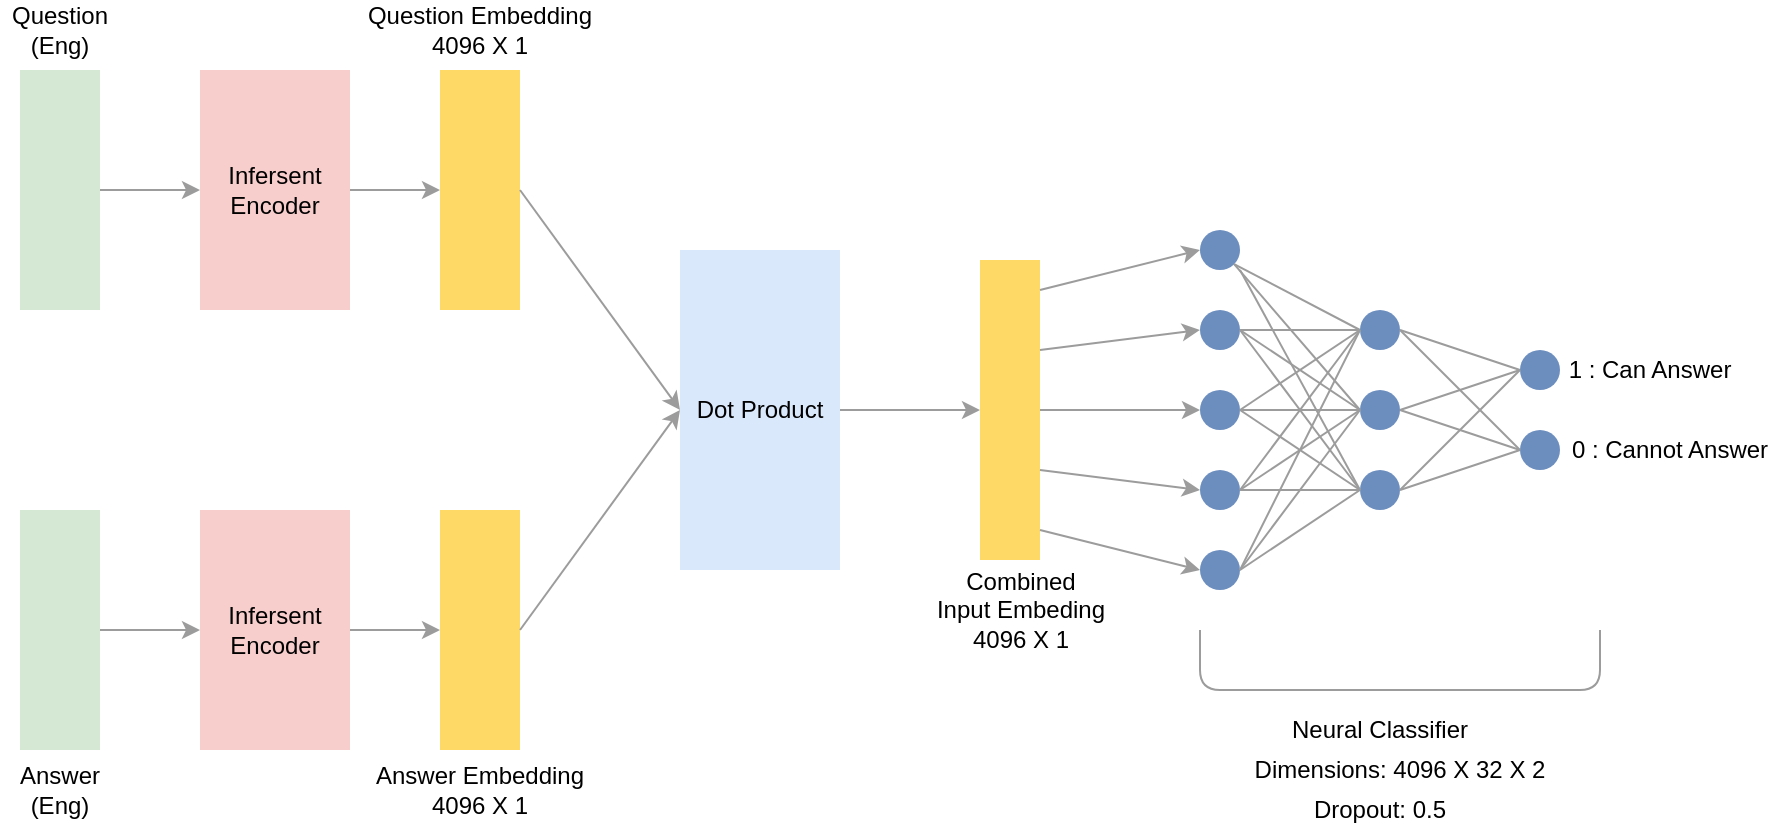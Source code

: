 <mxfile version="12.4.1" type="device" pages="1"><diagram id="Br2HoSXDiXTu1i8IESpw" name="Page-1"><mxGraphModel dx="946" dy="631" grid="1" gridSize="10" guides="1" tooltips="1" connect="1" arrows="1" fold="1" page="1" pageScale="1" pageWidth="850" pageHeight="1100" math="0" shadow="0"><root><mxCell id="0"/><mxCell id="1" parent="0"/><mxCell id="sC4DoFY1oiJgJCGWI0Rz-1" value="" style="ellipse;whiteSpace=wrap;html=1;aspect=fixed;fillColor=#6C8EBF;strokeColor=none;" parent="1" vertex="1"><mxGeometry x="600" y="160" width="20" height="20" as="geometry"/></mxCell><mxCell id="sC4DoFY1oiJgJCGWI0Rz-2" value="" style="ellipse;whiteSpace=wrap;html=1;aspect=fixed;fillColor=#6C8EBF;strokeColor=none;" parent="1" vertex="1"><mxGeometry x="600" y="200" width="20" height="20" as="geometry"/></mxCell><mxCell id="sC4DoFY1oiJgJCGWI0Rz-3" value="" style="ellipse;whiteSpace=wrap;html=1;aspect=fixed;fillColor=#6C8EBF;strokeColor=none;" parent="1" vertex="1"><mxGeometry x="600" y="240" width="20" height="20" as="geometry"/></mxCell><mxCell id="sC4DoFY1oiJgJCGWI0Rz-4" value="" style="ellipse;whiteSpace=wrap;html=1;aspect=fixed;fillColor=#6C8EBF;strokeColor=none;" parent="1" vertex="1"><mxGeometry x="600" y="280" width="20" height="20" as="geometry"/></mxCell><mxCell id="sC4DoFY1oiJgJCGWI0Rz-7" value="" style="ellipse;whiteSpace=wrap;html=1;aspect=fixed;fillColor=#6C8EBF;strokeColor=none;" parent="1" vertex="1"><mxGeometry x="600" y="320" width="20" height="20" as="geometry"/></mxCell><mxCell id="sC4DoFY1oiJgJCGWI0Rz-8" value="" style="ellipse;whiteSpace=wrap;html=1;aspect=fixed;fillColor=#6C8EBF;strokeColor=none;" parent="1" vertex="1"><mxGeometry x="680" y="200" width="20" height="20" as="geometry"/></mxCell><mxCell id="sC4DoFY1oiJgJCGWI0Rz-9" value="" style="ellipse;whiteSpace=wrap;html=1;aspect=fixed;fillColor=#6C8EBF;strokeColor=none;" parent="1" vertex="1"><mxGeometry x="680" y="240" width="20" height="20" as="geometry"/></mxCell><mxCell id="sC4DoFY1oiJgJCGWI0Rz-11" value="" style="ellipse;whiteSpace=wrap;html=1;aspect=fixed;fillColor=#6C8EBF;strokeColor=none;" parent="1" vertex="1"><mxGeometry x="760" y="220" width="20" height="20" as="geometry"/></mxCell><mxCell id="sC4DoFY1oiJgJCGWI0Rz-13" value="" style="ellipse;whiteSpace=wrap;html=1;aspect=fixed;fillColor=#6C8EBF;strokeColor=none;" parent="1" vertex="1"><mxGeometry x="680" y="280" width="20" height="20" as="geometry"/></mxCell><mxCell id="sC4DoFY1oiJgJCGWI0Rz-15" value="" style="endArrow=none;html=1;fillColor=#f5f5f5;strokeColor=#9C9C9C;exitX=1;exitY=1;exitDx=0;exitDy=0;entryX=0;entryY=0.5;entryDx=0;entryDy=0;" parent="1" source="sC4DoFY1oiJgJCGWI0Rz-1" target="sC4DoFY1oiJgJCGWI0Rz-8" edge="1"><mxGeometry width="50" height="50" relative="1" as="geometry"><mxPoint x="650" y="170" as="sourcePoint"/><mxPoint x="720" y="160" as="targetPoint"/></mxGeometry></mxCell><mxCell id="sC4DoFY1oiJgJCGWI0Rz-17" value="" style="endArrow=none;html=1;fillColor=#f5f5f5;strokeColor=#9C9C9C;exitX=1;exitY=1;exitDx=0;exitDy=0;entryX=0;entryY=0.5;entryDx=0;entryDy=0;" parent="1" source="sC4DoFY1oiJgJCGWI0Rz-1" target="sC4DoFY1oiJgJCGWI0Rz-9" edge="1"><mxGeometry width="50" height="50" relative="1" as="geometry"><mxPoint x="620.071" y="197.071" as="sourcePoint"/><mxPoint x="655.929" y="222.929" as="targetPoint"/></mxGeometry></mxCell><mxCell id="sC4DoFY1oiJgJCGWI0Rz-19" value="" style="endArrow=none;html=1;fillColor=#f5f5f5;strokeColor=#9C9C9C;entryX=0;entryY=0.5;entryDx=0;entryDy=0;exitX=1;exitY=0.5;exitDx=0;exitDy=0;" parent="1" source="sC4DoFY1oiJgJCGWI0Rz-2" target="sC4DoFY1oiJgJCGWI0Rz-8" edge="1"><mxGeometry width="50" height="50" relative="1" as="geometry"><mxPoint x="630" y="217" as="sourcePoint"/><mxPoint x="655.929" y="239.929" as="targetPoint"/></mxGeometry></mxCell><mxCell id="sC4DoFY1oiJgJCGWI0Rz-23" value="" style="endArrow=none;html=1;fillColor=#f5f5f5;strokeColor=#9C9C9C;entryX=0;entryY=0.5;entryDx=0;entryDy=0;exitX=1;exitY=0.5;exitDx=0;exitDy=0;" parent="1" source="sC4DoFY1oiJgJCGWI0Rz-2" target="sC4DoFY1oiJgJCGWI0Rz-9" edge="1"><mxGeometry width="50" height="50" relative="1" as="geometry"><mxPoint x="660" y="240" as="sourcePoint"/><mxPoint x="692.929" y="242.929" as="targetPoint"/></mxGeometry></mxCell><mxCell id="sC4DoFY1oiJgJCGWI0Rz-24" value="" style="endArrow=none;html=1;fillColor=#f5f5f5;strokeColor=#9C9C9C;entryX=0;entryY=0.5;entryDx=0;entryDy=0;exitX=1;exitY=0.5;exitDx=0;exitDy=0;" parent="1" source="sC4DoFY1oiJgJCGWI0Rz-2" target="sC4DoFY1oiJgJCGWI0Rz-13" edge="1"><mxGeometry width="50" height="50" relative="1" as="geometry"><mxPoint x="630" y="220" as="sourcePoint"/><mxPoint x="700" y="230" as="targetPoint"/></mxGeometry></mxCell><mxCell id="sC4DoFY1oiJgJCGWI0Rz-25" value="" style="endArrow=none;html=1;fillColor=#f5f5f5;strokeColor=#9C9C9C;entryX=0;entryY=0.5;entryDx=0;entryDy=0;exitX=1;exitY=0.5;exitDx=0;exitDy=0;" parent="1" source="sC4DoFY1oiJgJCGWI0Rz-3" target="sC4DoFY1oiJgJCGWI0Rz-9" edge="1"><mxGeometry width="50" height="50" relative="1" as="geometry"><mxPoint x="640" y="230" as="sourcePoint"/><mxPoint x="710" y="240" as="targetPoint"/></mxGeometry></mxCell><mxCell id="sC4DoFY1oiJgJCGWI0Rz-26" value="" style="endArrow=none;html=1;fillColor=#f5f5f5;strokeColor=#9C9C9C;entryX=0;entryY=0.5;entryDx=0;entryDy=0;" parent="1" target="sC4DoFY1oiJgJCGWI0Rz-8" edge="1"><mxGeometry width="50" height="50" relative="1" as="geometry"><mxPoint x="620" y="250" as="sourcePoint"/><mxPoint x="720" y="250" as="targetPoint"/></mxGeometry></mxCell><mxCell id="sC4DoFY1oiJgJCGWI0Rz-27" value="" style="endArrow=none;html=1;fillColor=#f5f5f5;strokeColor=#9C9C9C;entryX=0;entryY=0.5;entryDx=0;entryDy=0;exitX=1;exitY=0.5;exitDx=0;exitDy=0;" parent="1" source="sC4DoFY1oiJgJCGWI0Rz-3" target="sC4DoFY1oiJgJCGWI0Rz-13" edge="1"><mxGeometry width="50" height="50" relative="1" as="geometry"><mxPoint x="660" y="250" as="sourcePoint"/><mxPoint x="730" y="260" as="targetPoint"/></mxGeometry></mxCell><mxCell id="sC4DoFY1oiJgJCGWI0Rz-28" value="" style="endArrow=none;html=1;fillColor=#f5f5f5;strokeColor=#9C9C9C;entryX=0;entryY=0.5;entryDx=0;entryDy=0;" parent="1" target="sC4DoFY1oiJgJCGWI0Rz-13" edge="1"><mxGeometry width="50" height="50" relative="1" as="geometry"><mxPoint x="620" y="180" as="sourcePoint"/><mxPoint x="740" y="270" as="targetPoint"/></mxGeometry></mxCell><mxCell id="sC4DoFY1oiJgJCGWI0Rz-31" value="" style="endArrow=none;html=1;fillColor=#f5f5f5;strokeColor=#9C9C9C;exitX=1;exitY=0.5;exitDx=0;exitDy=0;entryX=0;entryY=0.5;entryDx=0;entryDy=0;" parent="1" source="sC4DoFY1oiJgJCGWI0Rz-4" target="sC4DoFY1oiJgJCGWI0Rz-8" edge="1"><mxGeometry width="50" height="50" relative="1" as="geometry"><mxPoint x="700" y="290" as="sourcePoint"/><mxPoint x="690" y="170" as="targetPoint"/></mxGeometry></mxCell><mxCell id="sC4DoFY1oiJgJCGWI0Rz-32" value="" style="endArrow=none;html=1;fillColor=#f5f5f5;strokeColor=#9C9C9C;entryX=0;entryY=0.5;entryDx=0;entryDy=0;" parent="1" target="sC4DoFY1oiJgJCGWI0Rz-9" edge="1"><mxGeometry width="50" height="50" relative="1" as="geometry"><mxPoint x="620" y="290" as="sourcePoint"/><mxPoint x="690" y="220" as="targetPoint"/></mxGeometry></mxCell><mxCell id="sC4DoFY1oiJgJCGWI0Rz-33" value="" style="endArrow=none;html=1;fillColor=#f5f5f5;strokeColor=#9C9C9C;entryX=0;entryY=0.5;entryDx=0;entryDy=0;" parent="1" target="sC4DoFY1oiJgJCGWI0Rz-13" edge="1"><mxGeometry width="50" height="50" relative="1" as="geometry"><mxPoint x="620" y="290" as="sourcePoint"/><mxPoint x="790" y="320" as="targetPoint"/></mxGeometry></mxCell><mxCell id="sC4DoFY1oiJgJCGWI0Rz-35" value="" style="endArrow=none;html=1;fillColor=#f5f5f5;strokeColor=#9C9C9C;entryX=0;entryY=0.5;entryDx=0;entryDy=0;exitX=1;exitY=0.5;exitDx=0;exitDy=0;" parent="1" source="sC4DoFY1oiJgJCGWI0Rz-7" target="sC4DoFY1oiJgJCGWI0Rz-8" edge="1"><mxGeometry width="50" height="50" relative="1" as="geometry"><mxPoint x="740" y="330" as="sourcePoint"/><mxPoint x="810" y="340" as="targetPoint"/></mxGeometry></mxCell><mxCell id="sC4DoFY1oiJgJCGWI0Rz-36" value="" style="endArrow=none;html=1;fillColor=#f5f5f5;strokeColor=#9C9C9C;entryX=0;entryY=0.5;entryDx=0;entryDy=0;exitX=1;exitY=0.5;exitDx=0;exitDy=0;" parent="1" source="sC4DoFY1oiJgJCGWI0Rz-7" target="sC4DoFY1oiJgJCGWI0Rz-9" edge="1"><mxGeometry width="50" height="50" relative="1" as="geometry"><mxPoint x="750" y="340" as="sourcePoint"/><mxPoint x="820" y="350" as="targetPoint"/></mxGeometry></mxCell><mxCell id="sC4DoFY1oiJgJCGWI0Rz-37" value="" style="endArrow=none;html=1;fillColor=#f5f5f5;strokeColor=#9C9C9C;entryX=0;entryY=0.5;entryDx=0;entryDy=0;" parent="1" target="sC4DoFY1oiJgJCGWI0Rz-13" edge="1"><mxGeometry width="50" height="50" relative="1" as="geometry"><mxPoint x="620" y="330" as="sourcePoint"/><mxPoint x="830" y="360" as="targetPoint"/></mxGeometry></mxCell><mxCell id="sC4DoFY1oiJgJCGWI0Rz-45" value="" style="ellipse;whiteSpace=wrap;html=1;aspect=fixed;fillColor=#6C8EBF;strokeColor=none;" parent="1" vertex="1"><mxGeometry x="760" y="260" width="20" height="20" as="geometry"/></mxCell><mxCell id="sC4DoFY1oiJgJCGWI0Rz-46" value="" style="endArrow=none;html=1;fillColor=#f5f5f5;strokeColor=#9C9C9C;entryX=0;entryY=0.5;entryDx=0;entryDy=0;exitX=1;exitY=0.5;exitDx=0;exitDy=0;" parent="1" source="sC4DoFY1oiJgJCGWI0Rz-8" target="sC4DoFY1oiJgJCGWI0Rz-11" edge="1"><mxGeometry width="50" height="50" relative="1" as="geometry"><mxPoint x="670" y="400" as="sourcePoint"/><mxPoint x="740" y="360" as="targetPoint"/></mxGeometry></mxCell><mxCell id="sC4DoFY1oiJgJCGWI0Rz-47" value="" style="endArrow=none;html=1;fillColor=#f5f5f5;strokeColor=#9C9C9C;entryX=0;entryY=0.5;entryDx=0;entryDy=0;exitX=1;exitY=0.5;exitDx=0;exitDy=0;" parent="1" source="sC4DoFY1oiJgJCGWI0Rz-8" target="sC4DoFY1oiJgJCGWI0Rz-45" edge="1"><mxGeometry width="50" height="50" relative="1" as="geometry"><mxPoint x="640" y="350" as="sourcePoint"/><mxPoint x="710" y="310" as="targetPoint"/></mxGeometry></mxCell><mxCell id="sC4DoFY1oiJgJCGWI0Rz-48" value="" style="endArrow=none;html=1;fillColor=#f5f5f5;strokeColor=#9C9C9C;entryX=0;entryY=0.5;entryDx=0;entryDy=0;exitX=1;exitY=0.5;exitDx=0;exitDy=0;" parent="1" source="sC4DoFY1oiJgJCGWI0Rz-9" target="sC4DoFY1oiJgJCGWI0Rz-11" edge="1"><mxGeometry width="50" height="50" relative="1" as="geometry"><mxPoint x="650" y="360" as="sourcePoint"/><mxPoint x="720" y="320" as="targetPoint"/></mxGeometry></mxCell><mxCell id="sC4DoFY1oiJgJCGWI0Rz-49" value="" style="endArrow=none;html=1;fillColor=#f5f5f5;strokeColor=#9C9C9C;entryX=0;entryY=0.5;entryDx=0;entryDy=0;exitX=1;exitY=0.5;exitDx=0;exitDy=0;" parent="1" source="sC4DoFY1oiJgJCGWI0Rz-9" target="sC4DoFY1oiJgJCGWI0Rz-45" edge="1"><mxGeometry width="50" height="50" relative="1" as="geometry"><mxPoint x="660" y="370" as="sourcePoint"/><mxPoint x="730" y="330" as="targetPoint"/></mxGeometry></mxCell><mxCell id="sC4DoFY1oiJgJCGWI0Rz-51" value="" style="endArrow=none;html=1;fillColor=#f5f5f5;strokeColor=#9C9C9C;entryX=0;entryY=0.5;entryDx=0;entryDy=0;exitX=1;exitY=0.5;exitDx=0;exitDy=0;" parent="1" source="sC4DoFY1oiJgJCGWI0Rz-13" target="sC4DoFY1oiJgJCGWI0Rz-11" edge="1"><mxGeometry width="50" height="50" relative="1" as="geometry"><mxPoint x="670" y="380" as="sourcePoint"/><mxPoint x="740" y="340" as="targetPoint"/></mxGeometry></mxCell><mxCell id="sC4DoFY1oiJgJCGWI0Rz-52" value="" style="endArrow=none;html=1;fillColor=#f5f5f5;strokeColor=#9C9C9C;exitX=1;exitY=0.5;exitDx=0;exitDy=0;entryX=0;entryY=0.5;entryDx=0;entryDy=0;" parent="1" source="sC4DoFY1oiJgJCGWI0Rz-13" target="sC4DoFY1oiJgJCGWI0Rz-45" edge="1"><mxGeometry width="50" height="50" relative="1" as="geometry"><mxPoint x="680" y="390" as="sourcePoint"/><mxPoint x="750" y="270" as="targetPoint"/></mxGeometry></mxCell><mxCell id="sC4DoFY1oiJgJCGWI0Rz-53" value="" style="rounded=0;whiteSpace=wrap;html=1;strokeColor=none;fillColor=#FFD966;" parent="1" vertex="1"><mxGeometry x="220" y="80" width="40" height="120" as="geometry"/></mxCell><mxCell id="sC4DoFY1oiJgJCGWI0Rz-54" value="" style="rounded=0;whiteSpace=wrap;html=1;strokeColor=none;fillColor=#FFD966;" parent="1" vertex="1"><mxGeometry x="220" y="300" width="40" height="120" as="geometry"/></mxCell><mxCell id="sC4DoFY1oiJgJCGWI0Rz-55" value="Question Embedding&lt;br&gt;4096 X 1" style="text;html=1;strokeColor=none;fillColor=none;align=center;verticalAlign=middle;whiteSpace=wrap;rounded=0;" parent="1" vertex="1"><mxGeometry x="180" y="50" width="120" height="20" as="geometry"/></mxCell><mxCell id="sC4DoFY1oiJgJCGWI0Rz-56" value="Answer Embedding&lt;br&gt;4096 X 1" style="text;html=1;strokeColor=none;fillColor=none;align=center;verticalAlign=middle;whiteSpace=wrap;rounded=0;" parent="1" vertex="1"><mxGeometry x="180" y="430" width="120" height="20" as="geometry"/></mxCell><mxCell id="sC4DoFY1oiJgJCGWI0Rz-57" value="" style="rounded=0;whiteSpace=wrap;html=1;strokeColor=none;fillColor=#dae8fc;" parent="1" vertex="1"><mxGeometry x="340" y="170" width="80" height="160" as="geometry"/></mxCell><mxCell id="sC4DoFY1oiJgJCGWI0Rz-58" value="Dot Product" style="text;html=1;strokeColor=none;fillColor=none;align=center;verticalAlign=middle;whiteSpace=wrap;rounded=0;" parent="1" vertex="1"><mxGeometry x="340" y="215" width="80" height="70" as="geometry"/></mxCell><mxCell id="sC4DoFY1oiJgJCGWI0Rz-59" value="" style="endArrow=classic;html=1;strokeColor=#9C9C9C;exitX=1;exitY=0.5;exitDx=0;exitDy=0;entryX=0;entryY=0.5;entryDx=0;entryDy=0;" parent="1" source="sC4DoFY1oiJgJCGWI0Rz-54" target="sC4DoFY1oiJgJCGWI0Rz-58" edge="1"><mxGeometry width="50" height="50" relative="1" as="geometry"><mxPoint x="190" y="520" as="sourcePoint"/><mxPoint x="240" y="470" as="targetPoint"/></mxGeometry></mxCell><mxCell id="sC4DoFY1oiJgJCGWI0Rz-60" value="" style="endArrow=classic;html=1;strokeColor=#9C9C9C;exitX=1;exitY=0.5;exitDx=0;exitDy=0;entryX=0;entryY=0.5;entryDx=0;entryDy=0;" parent="1" source="sC4DoFY1oiJgJCGWI0Rz-53" target="sC4DoFY1oiJgJCGWI0Rz-58" edge="1"><mxGeometry width="50" height="50" relative="1" as="geometry"><mxPoint x="90" y="370" as="sourcePoint"/><mxPoint x="140" y="275" as="targetPoint"/></mxGeometry></mxCell><mxCell id="sC4DoFY1oiJgJCGWI0Rz-65" value="" style="rounded=0;whiteSpace=wrap;html=1;strokeColor=none;fillColor=#FFD966;" parent="1" vertex="1"><mxGeometry x="490" y="175" width="30" height="30" as="geometry"/></mxCell><mxCell id="sC4DoFY1oiJgJCGWI0Rz-66" value="" style="rounded=0;whiteSpace=wrap;html=1;strokeColor=none;fillColor=#FFD966;" parent="1" vertex="1"><mxGeometry x="490" y="205" width="30" height="30" as="geometry"/></mxCell><mxCell id="sC4DoFY1oiJgJCGWI0Rz-67" value="" style="rounded=0;whiteSpace=wrap;html=1;strokeColor=none;fillColor=#FFD966;" parent="1" vertex="1"><mxGeometry x="490" y="235" width="30" height="30" as="geometry"/></mxCell><mxCell id="sC4DoFY1oiJgJCGWI0Rz-68" value="" style="rounded=0;whiteSpace=wrap;html=1;strokeColor=none;fillColor=#FFD966;" parent="1" vertex="1"><mxGeometry x="490" y="265" width="30" height="30" as="geometry"/></mxCell><mxCell id="sC4DoFY1oiJgJCGWI0Rz-69" value="" style="rounded=0;whiteSpace=wrap;html=1;strokeColor=none;fillColor=#FFD966;" parent="1" vertex="1"><mxGeometry x="490" y="295" width="30" height="30" as="geometry"/></mxCell><mxCell id="sC4DoFY1oiJgJCGWI0Rz-72" value="" style="endArrow=classic;html=1;strokeColor=#9C9C9C;exitX=1;exitY=0.5;exitDx=0;exitDy=0;entryX=0;entryY=0.5;entryDx=0;entryDy=0;" parent="1" source="sC4DoFY1oiJgJCGWI0Rz-58" target="sC4DoFY1oiJgJCGWI0Rz-67" edge="1"><mxGeometry width="50" height="50" relative="1" as="geometry"><mxPoint x="410" y="245" as="sourcePoint"/><mxPoint x="490" y="245" as="targetPoint"/></mxGeometry></mxCell><mxCell id="sC4DoFY1oiJgJCGWI0Rz-73" value="" style="endArrow=classic;html=1;strokeColor=#9C9C9C;exitX=1;exitY=0.5;exitDx=0;exitDy=0;entryX=0;entryY=0.5;entryDx=0;entryDy=0;" parent="1" source="sC4DoFY1oiJgJCGWI0Rz-65" target="sC4DoFY1oiJgJCGWI0Rz-1" edge="1"><mxGeometry width="50" height="50" relative="1" as="geometry"><mxPoint x="510" y="189.5" as="sourcePoint"/><mxPoint x="600" y="189.5" as="targetPoint"/></mxGeometry></mxCell><mxCell id="sC4DoFY1oiJgJCGWI0Rz-74" value="" style="endArrow=classic;html=1;strokeColor=#9C9C9C;exitX=1;exitY=0.5;exitDx=0;exitDy=0;entryX=0;entryY=0.5;entryDx=0;entryDy=0;" parent="1" source="sC4DoFY1oiJgJCGWI0Rz-66" target="sC4DoFY1oiJgJCGWI0Rz-2" edge="1"><mxGeometry width="50" height="50" relative="1" as="geometry"><mxPoint x="530" y="195" as="sourcePoint"/><mxPoint x="610" y="180" as="targetPoint"/></mxGeometry></mxCell><mxCell id="sC4DoFY1oiJgJCGWI0Rz-75" value="" style="endArrow=classic;html=1;strokeColor=#9C9C9C;exitX=1;exitY=0.5;exitDx=0;exitDy=0;entryX=0;entryY=0.5;entryDx=0;entryDy=0;" parent="1" source="sC4DoFY1oiJgJCGWI0Rz-67" target="sC4DoFY1oiJgJCGWI0Rz-3" edge="1"><mxGeometry width="50" height="50" relative="1" as="geometry"><mxPoint x="540" y="205" as="sourcePoint"/><mxPoint x="620" y="190" as="targetPoint"/></mxGeometry></mxCell><mxCell id="sC4DoFY1oiJgJCGWI0Rz-76" value="" style="endArrow=classic;html=1;strokeColor=#9C9C9C;exitX=1;exitY=0.5;exitDx=0;exitDy=0;entryX=0;entryY=0.5;entryDx=0;entryDy=0;" parent="1" source="sC4DoFY1oiJgJCGWI0Rz-68" target="sC4DoFY1oiJgJCGWI0Rz-4" edge="1"><mxGeometry width="50" height="50" relative="1" as="geometry"><mxPoint x="550" y="215" as="sourcePoint"/><mxPoint x="630" y="200" as="targetPoint"/></mxGeometry></mxCell><mxCell id="sC4DoFY1oiJgJCGWI0Rz-77" value="" style="endArrow=classic;html=1;strokeColor=#9C9C9C;exitX=1;exitY=0.5;exitDx=0;exitDy=0;entryX=0;entryY=0.5;entryDx=0;entryDy=0;" parent="1" source="sC4DoFY1oiJgJCGWI0Rz-69" target="sC4DoFY1oiJgJCGWI0Rz-7" edge="1"><mxGeometry width="50" height="50" relative="1" as="geometry"><mxPoint x="560" y="225" as="sourcePoint"/><mxPoint x="640" y="210" as="targetPoint"/></mxGeometry></mxCell><mxCell id="sC4DoFY1oiJgJCGWI0Rz-78" value="Combined &lt;br&gt;Input Embeding&lt;br&gt;4096 X 1" style="text;html=1;align=center;verticalAlign=middle;resizable=0;points=[];;autosize=1;" parent="1" vertex="1"><mxGeometry x="460" y="325" width="100" height="50" as="geometry"/></mxCell><mxCell id="sC4DoFY1oiJgJCGWI0Rz-80" value="" style="endArrow=none;html=1;strokeColor=#9C9C9C;" parent="1" edge="1"><mxGeometry width="50" height="50" relative="1" as="geometry"><mxPoint x="600" y="360" as="sourcePoint"/><mxPoint x="800" y="360" as="targetPoint"/><Array as="points"><mxPoint x="600" y="390"/><mxPoint x="700" y="390"/><mxPoint x="800" y="390"/></Array></mxGeometry></mxCell><mxCell id="sC4DoFY1oiJgJCGWI0Rz-81" value="Neural Classifier" style="text;html=1;strokeColor=none;fillColor=none;align=center;verticalAlign=middle;whiteSpace=wrap;rounded=0;" parent="1" vertex="1"><mxGeometry x="640" y="400" width="100" height="20" as="geometry"/></mxCell><mxCell id="sC4DoFY1oiJgJCGWI0Rz-82" value="Dimensions: 4096 X 32 X 2" style="text;html=1;strokeColor=none;fillColor=none;align=center;verticalAlign=middle;whiteSpace=wrap;rounded=0;" parent="1" vertex="1"><mxGeometry x="600" y="420" width="200" height="20" as="geometry"/></mxCell><mxCell id="sC4DoFY1oiJgJCGWI0Rz-83" value="Dropout: 0.5" style="text;html=1;strokeColor=none;fillColor=none;align=center;verticalAlign=middle;whiteSpace=wrap;rounded=0;" parent="1" vertex="1"><mxGeometry x="590" y="440" width="200" height="20" as="geometry"/></mxCell><mxCell id="sC4DoFY1oiJgJCGWI0Rz-92" style="edgeStyle=orthogonalEdgeStyle;rounded=0;orthogonalLoop=1;jettySize=auto;html=1;exitX=0;exitY=0.5;exitDx=0;exitDy=0;entryX=0;entryY=0.5;entryDx=0;entryDy=0;strokeColor=#9C9C9C;" parent="1" source="sC4DoFY1oiJgJCGWI0Rz-85" target="sC4DoFY1oiJgJCGWI0Rz-87" edge="1"><mxGeometry relative="1" as="geometry"/></mxCell><mxCell id="sC4DoFY1oiJgJCGWI0Rz-85" value="" style="rounded=0;whiteSpace=wrap;html=1;strokeColor=none;fillColor=#d5e8d4;direction=west;" parent="1" vertex="1"><mxGeometry x="10" y="80" width="40" height="120" as="geometry"/></mxCell><mxCell id="sC4DoFY1oiJgJCGWI0Rz-94" style="edgeStyle=orthogonalEdgeStyle;rounded=0;orthogonalLoop=1;jettySize=auto;html=1;exitX=1;exitY=0.5;exitDx=0;exitDy=0;strokeColor=#9C9C9C;" parent="1" source="sC4DoFY1oiJgJCGWI0Rz-87" target="sC4DoFY1oiJgJCGWI0Rz-53" edge="1"><mxGeometry relative="1" as="geometry"/></mxCell><mxCell id="sC4DoFY1oiJgJCGWI0Rz-87" value="Infersent Encoder" style="rounded=0;whiteSpace=wrap;html=1;strokeColor=none;fillColor=#f8cecc;" parent="1" vertex="1"><mxGeometry x="100" y="80" width="75" height="120" as="geometry"/></mxCell><mxCell id="sC4DoFY1oiJgJCGWI0Rz-93" style="edgeStyle=orthogonalEdgeStyle;rounded=0;orthogonalLoop=1;jettySize=auto;html=1;exitX=0;exitY=0.5;exitDx=0;exitDy=0;strokeColor=#9C9C9C;" parent="1" source="sC4DoFY1oiJgJCGWI0Rz-88" target="sC4DoFY1oiJgJCGWI0Rz-89" edge="1"><mxGeometry relative="1" as="geometry"/></mxCell><mxCell id="sC4DoFY1oiJgJCGWI0Rz-88" value="" style="rounded=0;whiteSpace=wrap;html=1;strokeColor=none;fillColor=#d5e8d4;direction=west;" parent="1" vertex="1"><mxGeometry x="10" y="300" width="40" height="120" as="geometry"/></mxCell><mxCell id="sC4DoFY1oiJgJCGWI0Rz-95" style="edgeStyle=orthogonalEdgeStyle;rounded=0;orthogonalLoop=1;jettySize=auto;html=1;exitX=1;exitY=0.5;exitDx=0;exitDy=0;entryX=0;entryY=0.5;entryDx=0;entryDy=0;strokeColor=#9C9C9C;" parent="1" source="sC4DoFY1oiJgJCGWI0Rz-89" target="sC4DoFY1oiJgJCGWI0Rz-54" edge="1"><mxGeometry relative="1" as="geometry"/></mxCell><mxCell id="sC4DoFY1oiJgJCGWI0Rz-89" value="Infersent Encoder" style="rounded=0;whiteSpace=wrap;html=1;strokeColor=none;fillColor=#f8cecc;" parent="1" vertex="1"><mxGeometry x="100" y="300" width="75" height="120" as="geometry"/></mxCell><mxCell id="sC4DoFY1oiJgJCGWI0Rz-90" value="Question (Eng)" style="text;html=1;strokeColor=none;fillColor=none;align=center;verticalAlign=middle;whiteSpace=wrap;rounded=0;" parent="1" vertex="1"><mxGeometry y="50" width="60" height="20" as="geometry"/></mxCell><mxCell id="sC4DoFY1oiJgJCGWI0Rz-91" value="Answer&lt;br&gt;(Eng)" style="text;html=1;strokeColor=none;fillColor=none;align=center;verticalAlign=middle;whiteSpace=wrap;rounded=0;" parent="1" vertex="1"><mxGeometry y="430" width="60" height="20" as="geometry"/></mxCell><mxCell id="sC4DoFY1oiJgJCGWI0Rz-98" value="1 : Can Answer" style="text;html=1;strokeColor=none;fillColor=none;align=center;verticalAlign=middle;whiteSpace=wrap;rounded=0;" parent="1" vertex="1"><mxGeometry x="770" y="220" width="110" height="20" as="geometry"/></mxCell><mxCell id="sC4DoFY1oiJgJCGWI0Rz-99" value="0 : Cannot Answer" style="text;html=1;strokeColor=none;fillColor=none;align=center;verticalAlign=middle;whiteSpace=wrap;rounded=0;" parent="1" vertex="1"><mxGeometry x="780" y="260" width="110" height="20" as="geometry"/></mxCell></root></mxGraphModel></diagram></mxfile>